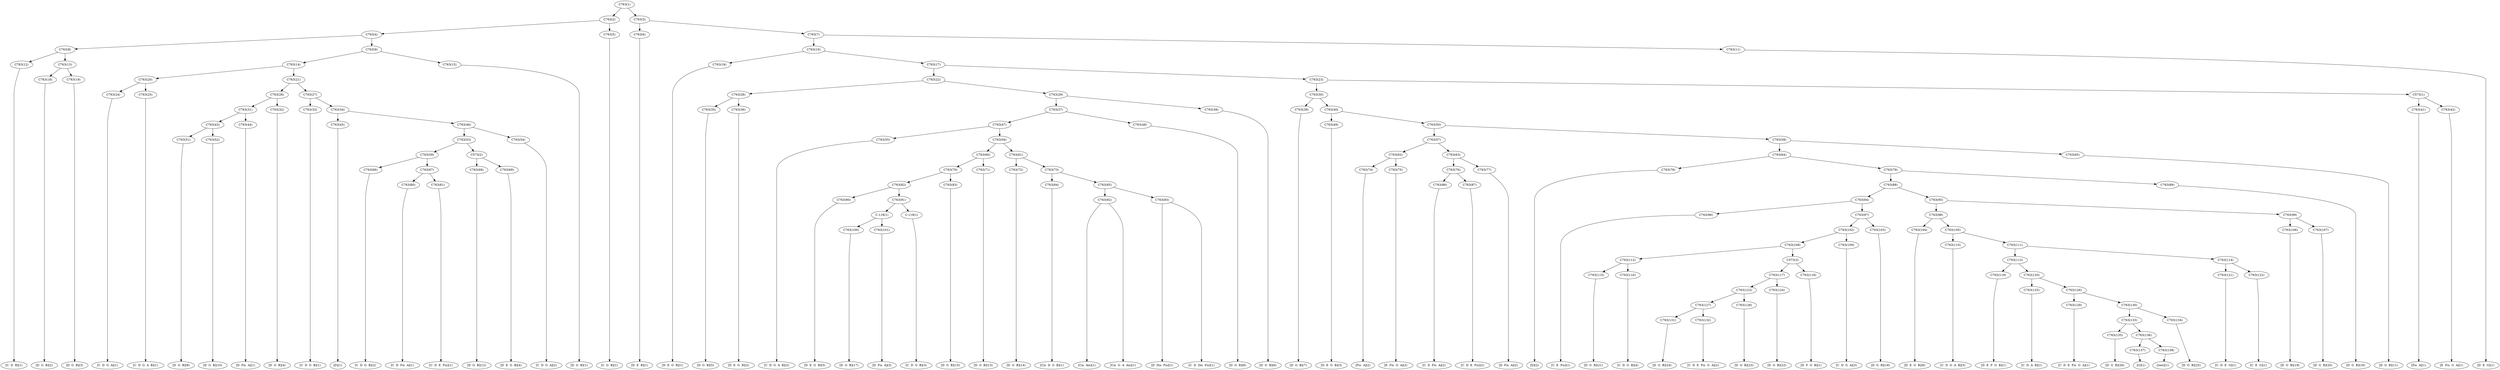 digraph sample{
"C763(1)"->"C763(2)"
"C763(1)"->"C763(3)"
"C763(2)"->"C763(4)"
"C763(2)"->"C763(5)"
"C763(3)"->"C763(6)"
"C763(3)"->"C763(7)"
"C763(4)"->"C763(8)"
"C763(4)"->"C763(9)"
"C763(5)"->"[C  G  B](1)"
"C763(6)"->"[D  E  B](1)"
"C763(7)"->"C763(10)"
"C763(7)"->"C763(11)"
"C763(8)"->"C763(12)"
"C763(8)"->"C763(13)"
"C763(9)"->"C763(14)"
"C763(9)"->"C763(15)"
"C763(10)"->"C763(16)"
"C763(10)"->"C763(17)"
"C763(11)"->"[D  E  G](1)"
"C763(12)"->"[C  D  B](1)"
"C763(13)"->"C763(18)"
"C763(13)"->"C763(19)"
"C763(14)"->"C763(20)"
"C763(14)"->"C763(21)"
"C763(15)"->"[D  G  B](1)"
"C763(16)"->"[D  E  G  B](1)"
"C763(17)"->"C763(22)"
"C763(17)"->"C763(23)"
"C763(18)"->"[D  G  B](2)"
"C763(19)"->"[D  G  B](3)"
"C763(20)"->"C763(24)"
"C763(20)"->"C763(25)"
"C763(21)"->"C763(26)"
"C763(21)"->"C763(27)"
"C763(22)"->"C763(28)"
"C763(22)"->"C763(29)"
"C763(23)"->"C763(30)"
"C763(23)"->"C573(1)"
"C763(24)"->"[C  D  G  A](1)"
"C763(25)"->"[C  D  G  A  B](1)"
"C763(26)"->"C763(31)"
"C763(26)"->"C763(32)"
"C763(27)"->"C763(33)"
"C763(27)"->"C763(34)"
"C763(28)"->"C763(35)"
"C763(28)"->"C763(36)"
"C763(29)"->"C763(37)"
"C763(29)"->"C763(38)"
"C763(30)"->"C763(39)"
"C763(30)"->"C763(40)"
"C573(1)"->"C763(41)"
"C573(1)"->"C763(42)"
"C763(31)"->"C763(43)"
"C763(31)"->"C763(44)"
"C763(32)"->"[D  G  B](4)"
"C763(33)"->"[C  D  G  B](1)"
"C763(34)"->"C763(45)"
"C763(34)"->"C763(46)"
"C763(35)"->"[D  G  B](5)"
"C763(36)"->"[D  E  G  B](2)"
"C763(37)"->"C763(47)"
"C763(37)"->"C763(48)"
"C763(38)"->"[D  G  B](6)"
"C763(39)"->"[D  G  B](7)"
"C763(40)"->"C763(49)"
"C763(40)"->"C763(50)"
"C763(41)"->"[Fis  A](1)"
"C763(42)"->"[E  Fis  G  A](1)"
"C763(43)"->"C763(51)"
"C763(43)"->"C763(52)"
"C763(44)"->"[D  Fis  A](1)"
"C763(45)"->"[D](1)"
"C763(46)"->"C763(53)"
"C763(46)"->"C763(54)"
"C763(47)"->"C763(55)"
"C763(47)"->"C763(56)"
"C763(48)"->"[D  G  B](8)"
"C763(49)"->"[D  E  G  B](3)"
"C763(50)"->"C763(57)"
"C763(50)"->"C763(58)"
"C763(51)"->"[D  G  B](9)"
"C763(52)"->"[D  G  B](10)"
"C763(53)"->"C763(59)"
"C763(53)"->"C573(2)"
"C763(54)"->"[C  D  G  A](2)"
"C763(55)"->"[C  D  G  A  B](2)"
"C763(56)"->"C763(60)"
"C763(56)"->"C763(61)"
"C763(57)"->"C763(62)"
"C763(57)"->"C763(63)"
"C763(58)"->"C763(64)"
"C763(58)"->"C763(65)"
"C763(59)"->"C763(66)"
"C763(59)"->"C763(67)"
"C573(2)"->"C763(68)"
"C573(2)"->"C763(69)"
"C763(60)"->"C763(70)"
"C763(60)"->"C763(71)"
"C763(61)"->"C763(72)"
"C763(61)"->"C763(73)"
"C763(62)"->"C763(74)"
"C763(62)"->"C763(75)"
"C763(63)"->"C763(76)"
"C763(63)"->"C763(77)"
"C763(64)"->"C763(78)"
"C763(64)"->"C763(79)"
"C763(65)"->"[D  G  B](11)"
"C763(66)"->"[C  D  G  B](2)"
"C763(67)"->"C763(80)"
"C763(67)"->"C763(81)"
"C763(68)"->"[D  G  B](12)"
"C763(69)"->"[D  E  G  B](4)"
"C763(70)"->"C763(82)"
"C763(70)"->"C763(83)"
"C763(71)"->"[D  G  B](13)"
"C763(72)"->"[D  G  B](14)"
"C763(73)"->"C763(84)"
"C763(73)"->"C763(85)"
"C763(74)"->"[Fis  A](2)"
"C763(75)"->"[E  Fis  G  A](2)"
"C763(76)"->"C763(86)"
"C763(76)"->"C763(87)"
"C763(77)"->"[D  Fis  A](2)"
"C763(78)"->"[D](2)"
"C763(79)"->"C763(88)"
"C763(79)"->"C763(89)"
"C763(80)"->"[C  D  Fis  A](1)"
"C763(81)"->"[C  D  E  Fis](1)"
"C763(82)"->"C763(90)"
"C763(82)"->"C763(91)"
"C763(83)"->"[D  G  B](15)"
"C763(84)"->"[Cis  D  G  B](1)"
"C763(85)"->"C763(92)"
"C763(85)"->"C763(93)"
"C763(86)"->"[C  D  Fis  A](2)"
"C763(87)"->"[C  D  E  Fis](2)"
"C763(88)"->"C763(94)"
"C763(88)"->"C763(95)"
"C763(89)"->"[D  G  B](16)"
"C763(90)"->"[D  E  G  B](5)"
"C763(91)"->"C-118(1)"
"C763(91)"->"C-119(1)"
"C763(92)"->"[Cis  Ais](1)"
"C763(92)"->"[Cis  G  A  Ais](1)"
"C763(93)"->"[D  Dis  Fis](1)"
"C763(93)"->"[C  D  Dis  Fis](1)"
"C763(94)"->"C763(96)"
"C763(94)"->"C763(97)"
"C763(95)"->"C763(98)"
"C763(95)"->"C763(99)"
"C-118(1)"->"C763(100)"
"C-118(1)"->"C763(101)"
"C-119(1)"->"[C  D  G  B](3)"
"C763(96)"->"[C  E  Fis](1)"
"C763(97)"->"C763(102)"
"C763(97)"->"C763(103)"
"C763(98)"->"C763(104)"
"C763(98)"->"C763(105)"
"C763(99)"->"C763(106)"
"C763(99)"->"C763(107)"
"C763(100)"->"[D  G  B](17)"
"C763(101)"->"[D  Fis  A](3)"
"C763(102)"->"C763(108)"
"C763(102)"->"C763(109)"
"C763(103)"->"[D  G  B](18)"
"C763(104)"->"[D  E  G  B](6)"
"C763(105)"->"C763(110)"
"C763(105)"->"C763(111)"
"C763(106)"->"[D  G  B](19)"
"C763(107)"->"[D  G  B](20)"
"C763(108)"->"C763(112)"
"C763(108)"->"C573(3)"
"C763(109)"->"[C  D  G  A](3)"
"C763(110)"->"[C  D  G  A  B](3)"
"C763(111)"->"C763(113)"
"C763(111)"->"C763(114)"
"C763(112)"->"C763(115)"
"C763(112)"->"C763(116)"
"C573(3)"->"C763(117)"
"C573(3)"->"C763(118)"
"C763(113)"->"C763(119)"
"C763(113)"->"C763(120)"
"C763(114)"->"C763(121)"
"C763(114)"->"C763(122)"
"C763(115)"->"[D  G  B](21)"
"C763(116)"->"[C  D  G  B](4)"
"C763(117)"->"C763(123)"
"C763(117)"->"C763(124)"
"C763(118)"->"[D  F  G  B](1)"
"C763(119)"->"[D  E  F  G  B](1)"
"C763(120)"->"C763(125)"
"C763(120)"->"C763(126)"
"C763(121)"->"[C  D  E  G](1)"
"C763(122)"->"[C  E  G](1)"
"C763(123)"->"C763(127)"
"C763(123)"->"C763(128)"
"C763(124)"->"[D  G  B](22)"
"C763(125)"->"[C  D  A  B](1)"
"C763(126)"->"C763(129)"
"C763(126)"->"C763(130)"
"C763(127)"->"C763(131)"
"C763(127)"->"C763(132)"
"C763(128)"->"[D  G  B](23)"
"C763(129)"->"[C  D  E  Fis  G  A](1)"
"C763(130)"->"C763(133)"
"C763(130)"->"C763(134)"
"C763(131)"->"[D  G  B](24)"
"C763(132)"->"[C  D  E  Fis  G  A](2)"
"C763(133)"->"C763(135)"
"C763(133)"->"C763(136)"
"C763(134)"->"[D  G  B](25)"
"C763(135)"->"[D  G  B](26)"
"C763(136)"->"C763(137)"
"C763(136)"->"C763(138)"
"C763(137)"->"[G](1)"
"C763(138)"->"[rest](1)"
{rank = min; "C763(1)";}
{rank = same; "C763(2)"; "C763(3)";}
{rank = same; "C763(4)"; "C763(5)"; "C763(6)"; "C763(7)";}
{rank = same; "C763(8)"; "C763(9)"; "C763(10)"; "C763(11)";}
{rank = same; "C763(12)"; "C763(13)"; "C763(14)"; "C763(15)"; "C763(16)"; "C763(17)";}
{rank = same; "C763(18)"; "C763(19)"; "C763(20)"; "C763(21)"; "C763(22)"; "C763(23)";}
{rank = same; "C763(24)"; "C763(25)"; "C763(26)"; "C763(27)"; "C763(28)"; "C763(29)"; "C763(30)"; "C573(1)";}
{rank = same; "C763(31)"; "C763(32)"; "C763(33)"; "C763(34)"; "C763(35)"; "C763(36)"; "C763(37)"; "C763(38)"; "C763(39)"; "C763(40)"; "C763(41)"; "C763(42)";}
{rank = same; "C763(43)"; "C763(44)"; "C763(45)"; "C763(46)"; "C763(47)"; "C763(48)"; "C763(49)"; "C763(50)";}
{rank = same; "C763(51)"; "C763(52)"; "C763(53)"; "C763(54)"; "C763(55)"; "C763(56)"; "C763(57)"; "C763(58)";}
{rank = same; "C763(59)"; "C573(2)"; "C763(60)"; "C763(61)"; "C763(62)"; "C763(63)"; "C763(64)"; "C763(65)";}
{rank = same; "C763(66)"; "C763(67)"; "C763(68)"; "C763(69)"; "C763(70)"; "C763(71)"; "C763(72)"; "C763(73)"; "C763(74)"; "C763(75)"; "C763(76)"; "C763(77)"; "C763(78)"; "C763(79)";}
{rank = same; "C763(80)"; "C763(81)"; "C763(82)"; "C763(83)"; "C763(84)"; "C763(85)"; "C763(86)"; "C763(87)"; "C763(88)"; "C763(89)";}
{rank = same; "C763(90)"; "C763(91)"; "C763(92)"; "C763(93)"; "C763(94)"; "C763(95)";}
{rank = same; "C-118(1)"; "C-119(1)"; "C763(96)"; "C763(97)"; "C763(98)"; "C763(99)";}
{rank = same; "C763(100)"; "C763(101)"; "C763(102)"; "C763(103)"; "C763(104)"; "C763(105)"; "C763(106)"; "C763(107)";}
{rank = same; "C763(108)"; "C763(109)"; "C763(110)"; "C763(111)";}
{rank = same; "C763(112)"; "C573(3)"; "C763(113)"; "C763(114)";}
{rank = same; "C763(115)"; "C763(116)"; "C763(117)"; "C763(118)"; "C763(119)"; "C763(120)"; "C763(121)"; "C763(122)";}
{rank = same; "C763(123)"; "C763(124)"; "C763(125)"; "C763(126)";}
{rank = same; "C763(127)"; "C763(128)"; "C763(129)"; "C763(130)";}
{rank = same; "C763(131)"; "C763(132)"; "C763(133)"; "C763(134)";}
{rank = same; "C763(135)"; "C763(136)";}
{rank = same; "C763(137)"; "C763(138)";}
{rank = same; "[C  G  B](1)"; "[D  E  B](1)"; "[D  E  G](1)"; "[C  D  B](1)"; "[D  G  B](1)"; "[D  E  G  B](1)"; "[D  G  B](2)"; "[D  G  B](3)"; "[C  D  G  A](1)"; "[C  D  G  A  B](1)"; "[D  G  B](4)"; "[C  D  G  B](1)"; "[D  G  B](5)"; "[D  E  G  B](2)"; "[D  G  B](6)"; "[D  G  B](7)"; "[Fis  A](1)"; "[E  Fis  G  A](1)"; "[D  Fis  A](1)"; "[D](1)"; "[D  G  B](8)"; "[D  E  G  B](3)"; "[D  G  B](9)"; "[D  G  B](10)"; "[C  D  G  A](2)"; "[C  D  G  A  B](2)"; "[D  G  B](11)"; "[C  D  G  B](2)"; "[D  G  B](12)"; "[D  E  G  B](4)"; "[D  G  B](13)"; "[D  G  B](14)"; "[Fis  A](2)"; "[E  Fis  G  A](2)"; "[D  Fis  A](2)"; "[D](2)"; "[C  D  Fis  A](1)"; "[C  D  E  Fis](1)"; "[D  G  B](15)"; "[Cis  D  G  B](1)"; "[C  D  Fis  A](2)"; "[C  D  E  Fis](2)"; "[D  G  B](16)"; "[D  E  G  B](5)"; "[Cis  Ais](1)"; "[Cis  G  A  Ais](1)"; "[D  Dis  Fis](1)"; "[C  D  Dis  Fis](1)"; "[C  D  G  B](3)"; "[C  E  Fis](1)"; "[D  G  B](17)"; "[D  Fis  A](3)"; "[D  G  B](18)"; "[D  E  G  B](6)"; "[D  G  B](19)"; "[D  G  B](20)"; "[C  D  G  A](3)"; "[C  D  G  A  B](3)"; "[D  G  B](21)"; "[C  D  G  B](4)"; "[D  F  G  B](1)"; "[D  E  F  G  B](1)"; "[C  D  E  G](1)"; "[C  E  G](1)"; "[D  G  B](22)"; "[C  D  A  B](1)"; "[D  G  B](23)"; "[C  D  E  Fis  G  A](1)"; "[D  G  B](24)"; "[C  D  E  Fis  G  A](2)"; "[D  G  B](25)"; "[D  G  B](26)"; "[G](1)"; "[rest](1)";}
}